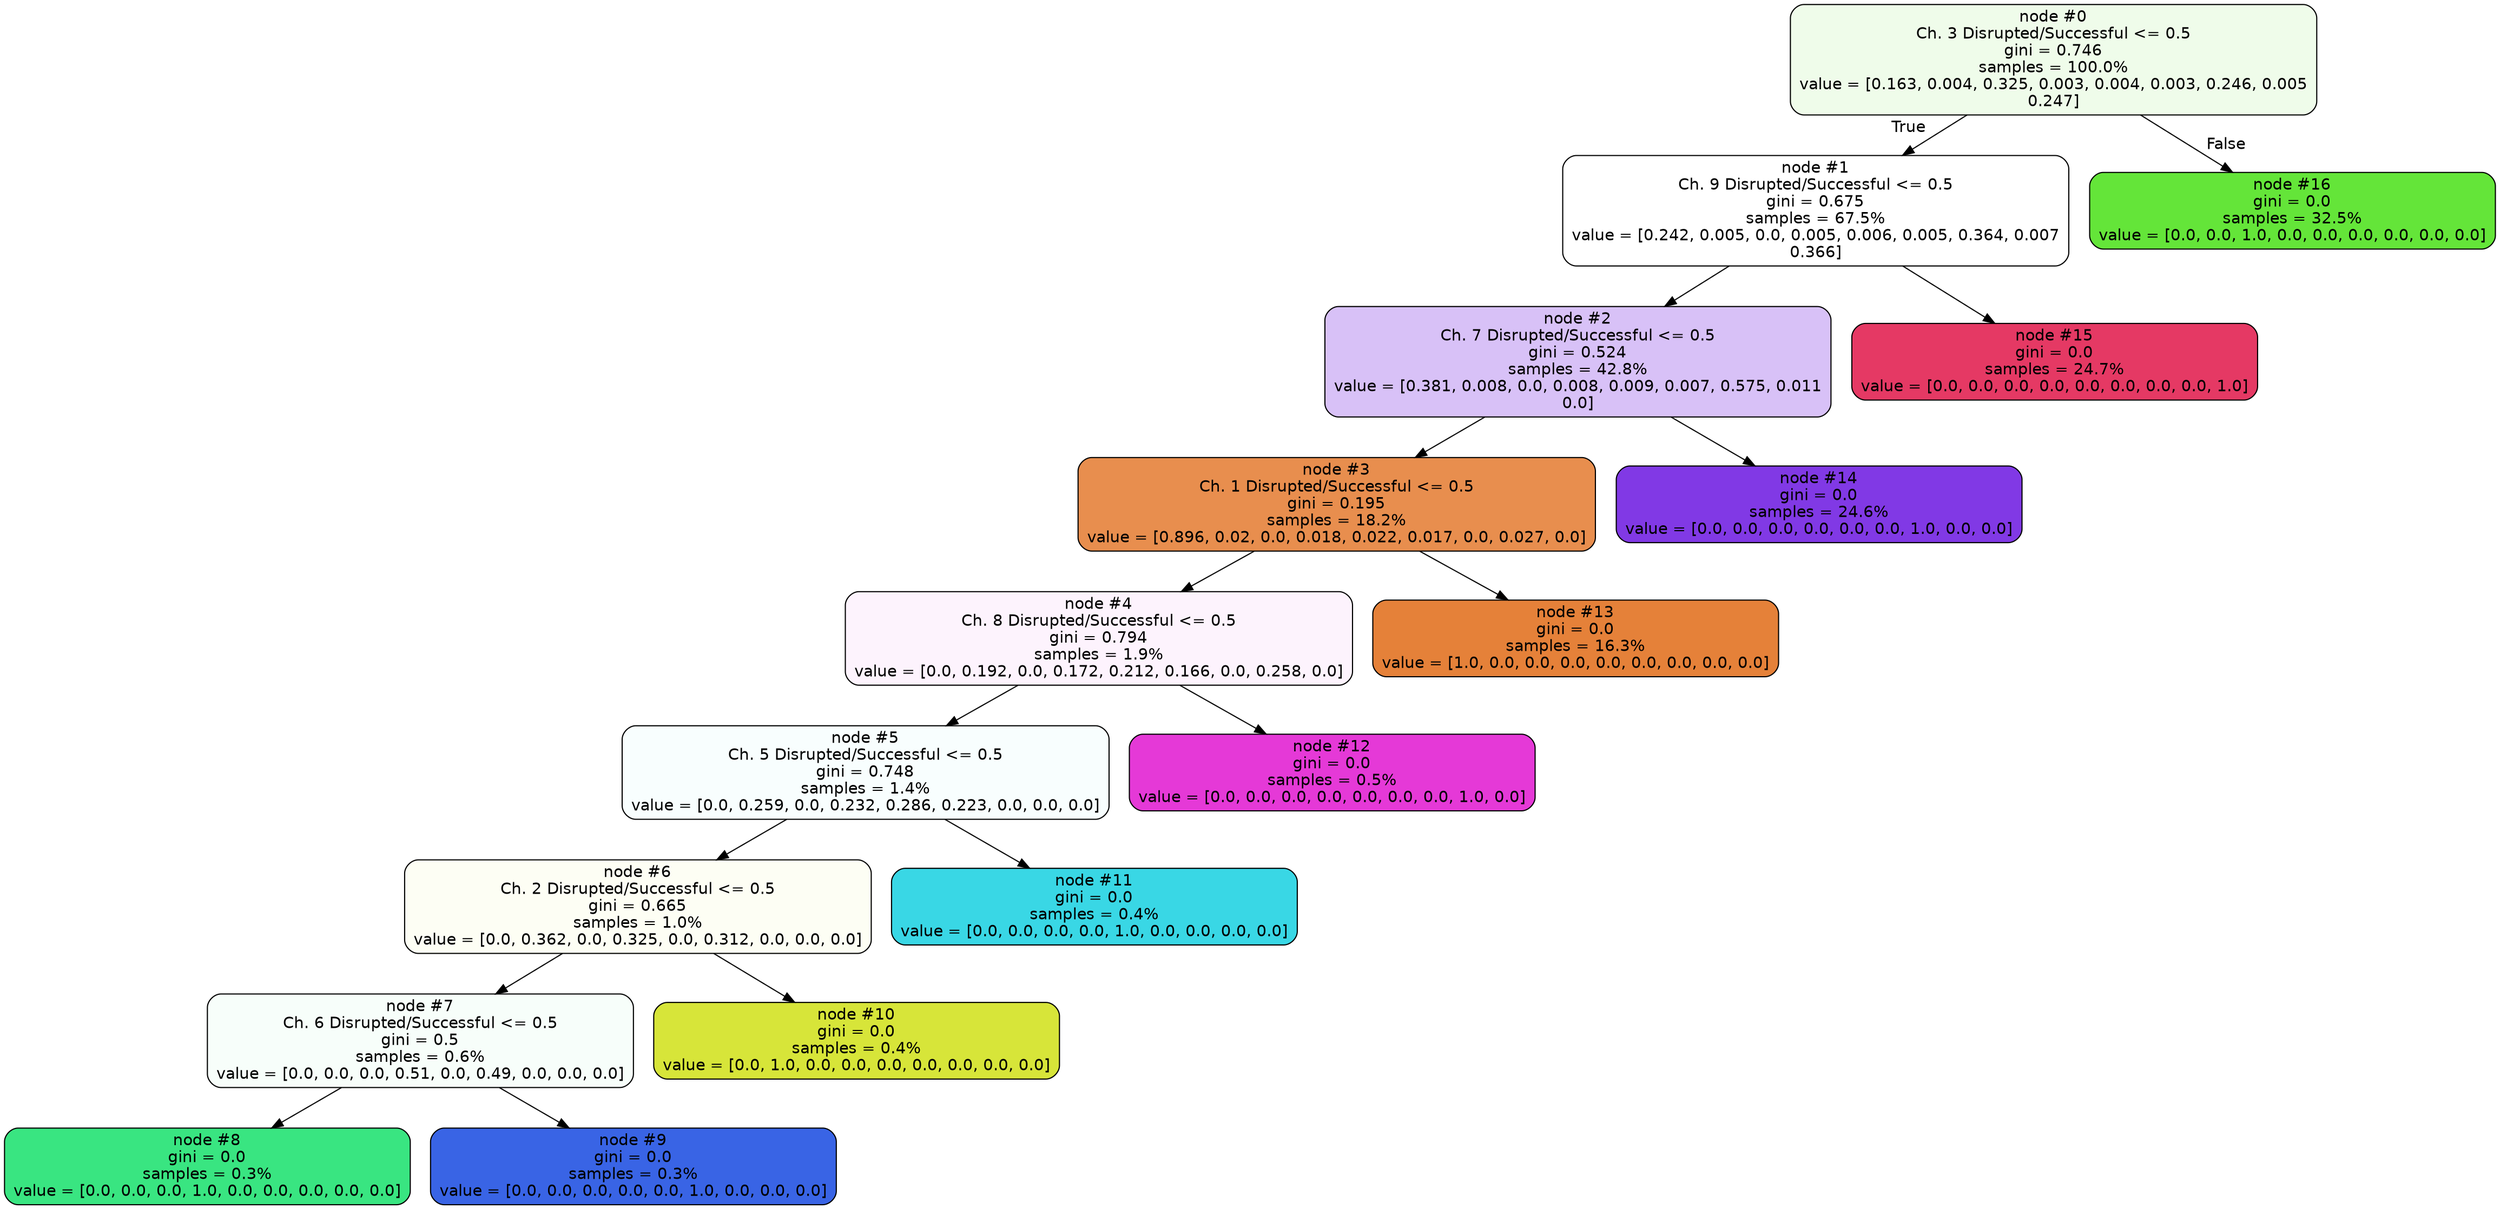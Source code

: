 /*
Copyright 2023 Siavash Barqi Janiar

   Licensed under the Apache License, Version 2.0 (the "License");
   you may not use this file except in compliance with the License.
   You may obtain a copy of the License at

     http://www.apache.org/licenses/LICENSE-2.0

   Unless required by applicable law or agreed to in writing, software
   distributed under the License is distributed on an "AS IS" BASIS,
   WITHOUT WARRANTIES OR CONDITIONS OF ANY KIND, either express or implied.
   See the License for the specific language governing permissions and
   limitations under the License.
*/

digraph Tree {
node [shape=box, style="filled, rounded", color="black", fontname="helvetica"] ;
edge [fontname="helvetica"] ;
0 [label="node #0\nCh. 3 Disrupted/Successful <= 0.5\ngini = 0.746\nsamples = 100.0%\nvalue = [0.163, 0.004, 0.325, 0.003, 0.004, 0.003, 0.246, 0.005\n0.247]", fillcolor="#effcea"] ;
1 [label="node #1\nCh. 9 Disrupted/Successful <= 0.5\ngini = 0.675\nsamples = 67.5%\nvalue = [0.242, 0.005, 0.0, 0.005, 0.006, 0.005, 0.364, 0.007\n0.366]", fillcolor="#ffffff"] ;
0 -> 1 [labeldistance=2.5, labelangle=45, headlabel="True"] ;
2 [label="node #2\nCh. 7 Disrupted/Successful <= 0.5\ngini = 0.524\nsamples = 42.8%\nvalue = [0.381, 0.008, 0.0, 0.008, 0.009, 0.007, 0.575, 0.011\n0.0]", fillcolor="#d8c1f7"] ;
1 -> 2 ;
3 [label="node #3\nCh. 1 Disrupted/Successful <= 0.5\ngini = 0.195\nsamples = 18.2%\nvalue = [0.896, 0.02, 0.0, 0.018, 0.022, 0.017, 0.0, 0.027, 0.0]", fillcolor="#e88e4e"] ;
2 -> 3 ;
4 [label="node #4\nCh. 8 Disrupted/Successful <= 0.5\ngini = 0.794\nsamples = 1.9%\nvalue = [0.0, 0.192, 0.0, 0.172, 0.212, 0.166, 0.0, 0.258, 0.0]", fillcolor="#fdf3fd"] ;
3 -> 4 ;
5 [label="node #5\nCh. 5 Disrupted/Successful <= 0.5\ngini = 0.748\nsamples = 1.4%\nvalue = [0.0, 0.259, 0.0, 0.232, 0.286, 0.223, 0.0, 0.0, 0.0]", fillcolor="#f8fefe"] ;
4 -> 5 ;
6 [label="node #6\nCh. 2 Disrupted/Successful <= 0.5\ngini = 0.665\nsamples = 1.0%\nvalue = [0.0, 0.362, 0.0, 0.325, 0.0, 0.312, 0.0, 0.0, 0.0]", fillcolor="#fdfef4"] ;
5 -> 6 ;
7 [label="node #7\nCh. 6 Disrupted/Successful <= 0.5\ngini = 0.5\nsamples = 0.6%\nvalue = [0.0, 0.0, 0.0, 0.51, 0.0, 0.49, 0.0, 0.0, 0.0]", fillcolor="#f7fefa"] ;
6 -> 7 ;
8 [label="node #8\ngini = 0.0\nsamples = 0.3%\nvalue = [0.0, 0.0, 0.0, 1.0, 0.0, 0.0, 0.0, 0.0, 0.0]", fillcolor="#39e581"] ;
7 -> 8 ;
9 [label="node #9\ngini = 0.0\nsamples = 0.3%\nvalue = [0.0, 0.0, 0.0, 0.0, 0.0, 1.0, 0.0, 0.0, 0.0]", fillcolor="#3964e5"] ;
7 -> 9 ;
10 [label="node #10\ngini = 0.0\nsamples = 0.4%\nvalue = [0.0, 1.0, 0.0, 0.0, 0.0, 0.0, 0.0, 0.0, 0.0]", fillcolor="#d7e539"] ;
6 -> 10 ;
11 [label="node #11\ngini = 0.0\nsamples = 0.4%\nvalue = [0.0, 0.0, 0.0, 0.0, 1.0, 0.0, 0.0, 0.0, 0.0]", fillcolor="#39d7e5"] ;
5 -> 11 ;
12 [label="node #12\ngini = 0.0\nsamples = 0.5%\nvalue = [0.0, 0.0, 0.0, 0.0, 0.0, 0.0, 0.0, 1.0, 0.0]", fillcolor="#e539d7"] ;
4 -> 12 ;
13 [label="node #13\ngini = 0.0\nsamples = 16.3%\nvalue = [1.0, 0.0, 0.0, 0.0, 0.0, 0.0, 0.0, 0.0, 0.0]", fillcolor="#e58139"] ;
3 -> 13 ;
14 [label="node #14\ngini = 0.0\nsamples = 24.6%\nvalue = [0.0, 0.0, 0.0, 0.0, 0.0, 0.0, 1.0, 0.0, 0.0]", fillcolor="#8139e5"] ;
2 -> 14 ;
15 [label="node #15\ngini = 0.0\nsamples = 24.7%\nvalue = [0.0, 0.0, 0.0, 0.0, 0.0, 0.0, 0.0, 0.0, 1.0]", fillcolor="#e53964"] ;
1 -> 15 ;
16 [label="node #16\ngini = 0.0\nsamples = 32.5%\nvalue = [0.0, 0.0, 1.0, 0.0, 0.0, 0.0, 0.0, 0.0, 0.0]", fillcolor="#64e539"] ;
0 -> 16 [labeldistance=2.5, labelangle=-45, headlabel="False"] ;
}